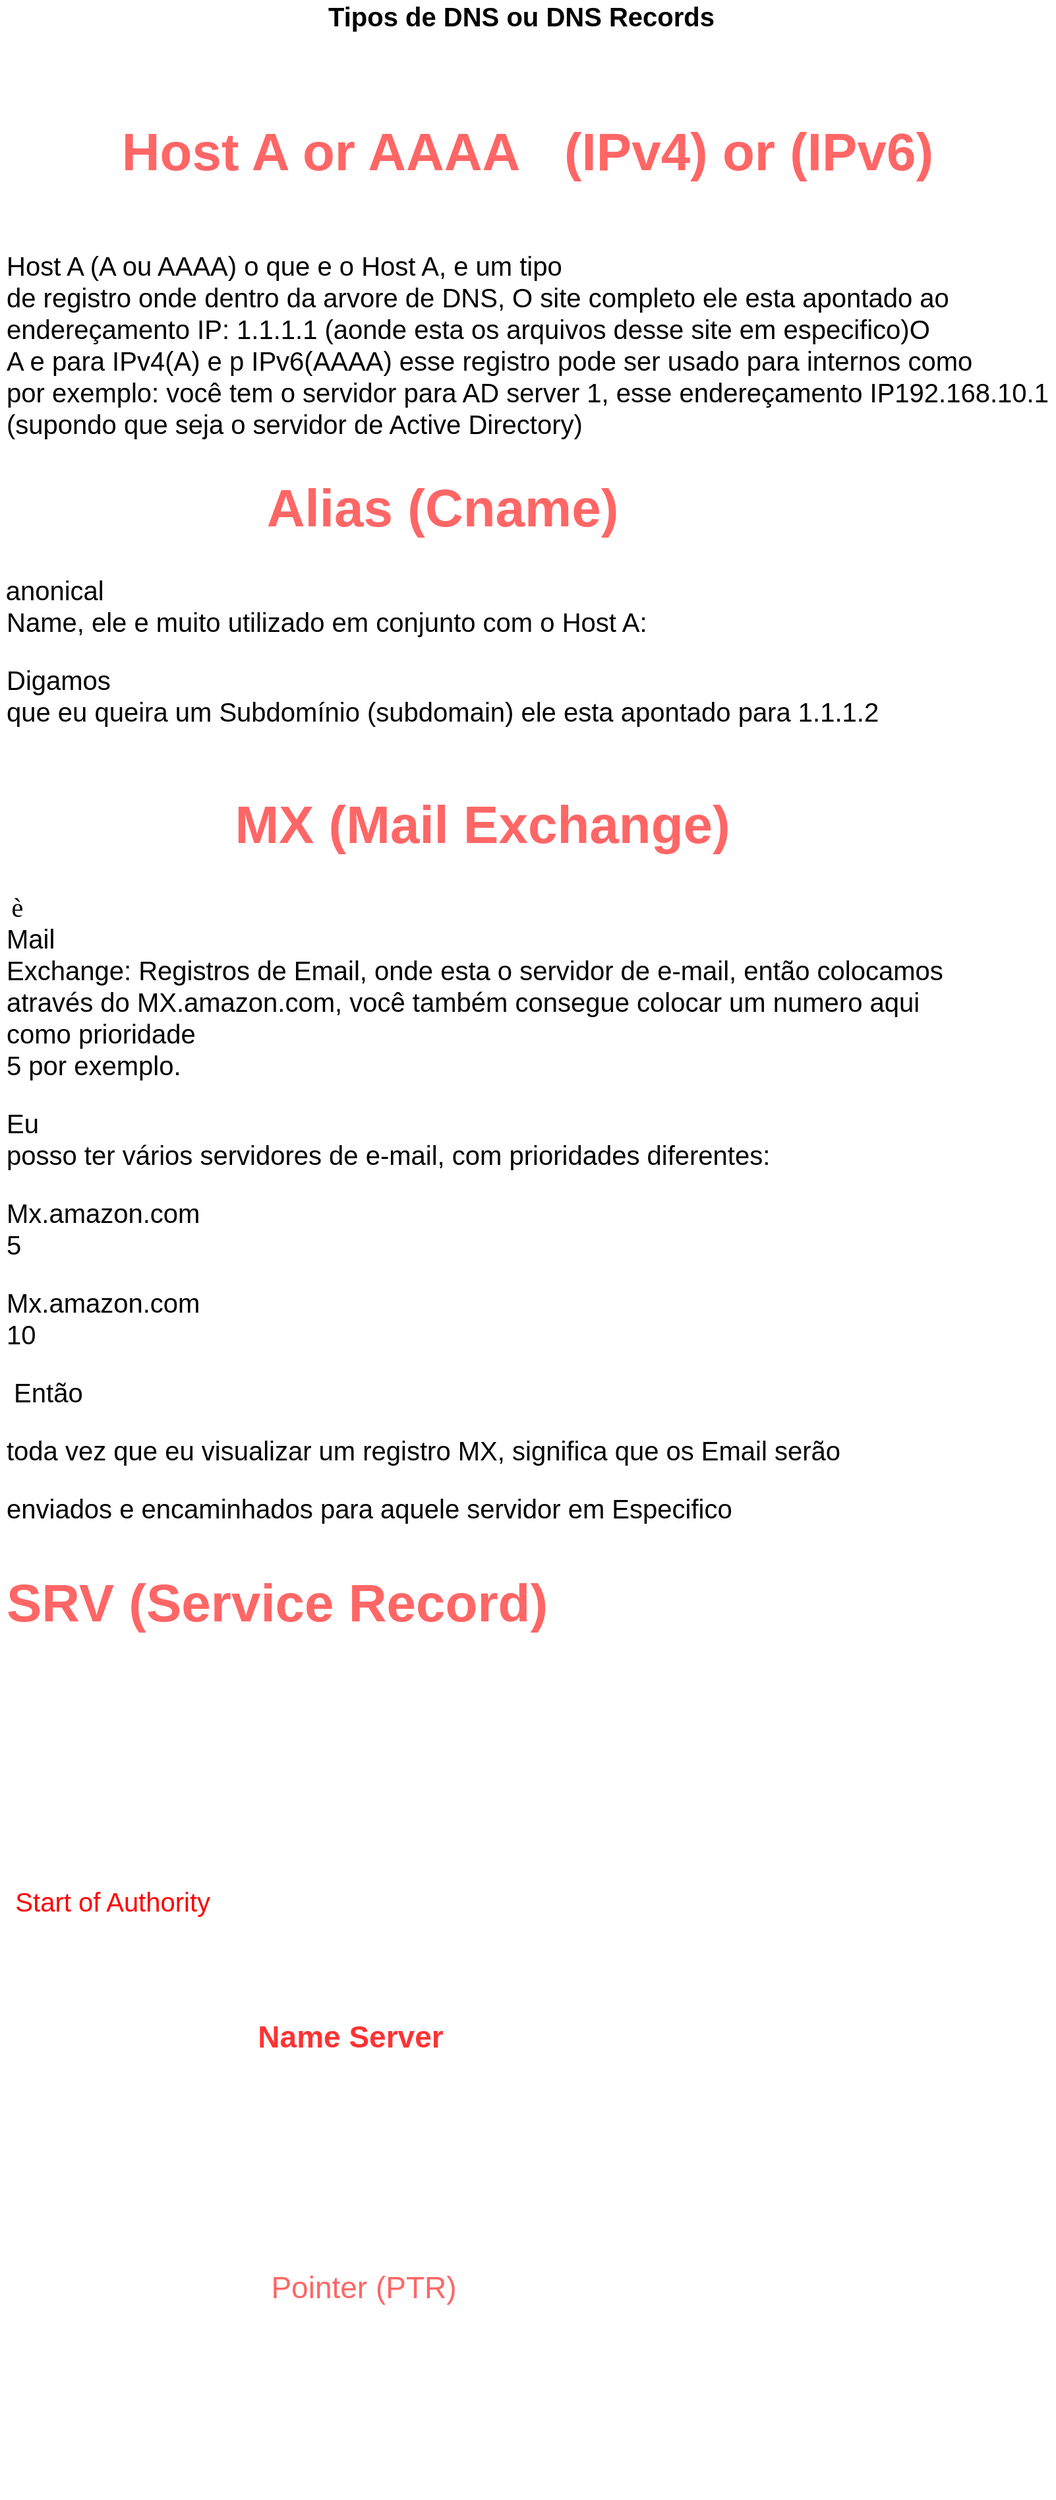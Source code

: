 <mxfile version="18.0.1" type="device"><diagram id="6b0dlCaT9v92-y_mg3CW" name="Types of DNS"><mxGraphModel dx="1422" dy="804" grid="1" gridSize="10" guides="1" tooltips="1" connect="1" arrows="1" fold="1" page="1" pageScale="1" pageWidth="100000" pageHeight="100000" math="0" shadow="0"><root><mxCell id="0"/><mxCell id="1" parent="0"/><mxCell id="qG7vrzwR6T1qFQMpfzXA-1" value="&lt;span style=&quot;font-size: 20px&quot;&gt;&lt;b&gt;Tipos de DNS ou DNS Records&lt;br&gt;&lt;br&gt;&lt;/b&gt;&lt;/span&gt;" style="text;html=1;align=center;verticalAlign=middle;resizable=0;points=[];autosize=1;strokeColor=none;fillColor=none;" parent="1" vertex="1"><mxGeometry x="730" y="20" width="310" height="40" as="geometry"/></mxCell><mxCell id="qG7vrzwR6T1qFQMpfzXA-3" value="&lt;h1 style=&quot;text-align: center&quot;&gt;&lt;font color=&quot;#ff6666&quot;&gt;Host A or AAAA&amp;nbsp; &amp;nbsp;(IPv4) or (IPv6)&lt;/font&gt;&lt;/h1&gt;&lt;div&gt;&lt;p class=&quot;MsoListParagraph&quot; style=&quot;text-indent: -18.0pt&quot;&gt;&lt;span style=&quot;font-family: &amp;#34;wingdings&amp;#34;&quot;&gt;è&lt;span style=&quot;font-stretch: normal ; font-size: 7pt ; line-height: normal ; font-family: &amp;#34;times new roman&amp;#34;&quot;&gt;&lt;br&gt;&lt;/span&gt;&lt;/span&gt;Host A (A ou AAAA) o que e o Host A, e um tipo&lt;br&gt;de registro onde dentro da arvore de DNS, O site completo ele esta apontado ao&lt;br&gt;endereçamento IP: 1.1.1.1 (aonde esta os arquivos desse site em especifico)&lt;span style=&quot;font-family: &amp;#34;arial&amp;#34; , sans-serif&quot;&gt;O&lt;br&gt;A e para IPv4(A) e p IPv6(AAAA) esse registro pode ser usado para internos como&lt;br&gt;por exemplo: você tem o servidor para AD server 1, esse endereçamento IP192.168.10.1&lt;br&gt;(supondo que seja o servidor de Active Directory)&lt;/span&gt;&lt;/p&gt;&lt;p class=&quot;MsoNormal&quot; style=&quot;margin-left: 18.0pt&quot;&gt;&lt;span style=&quot;font-family: &amp;#34;arial&amp;#34; , sans-serif&quot;&gt;&lt;/span&gt;&lt;/p&gt;&lt;p class=&quot;MsoListParagraph&quot; style=&quot;text-indent: -18.0pt&quot;&gt;&lt;span style=&quot;text-indent: -18pt&quot;&gt;&amp;nbsp;&lt;/span&gt;&lt;br&gt;&lt;/p&gt;&lt;p class=&quot;MsoListParagraph&quot; style=&quot;text-indent: -18.0pt&quot;&gt;&lt;br&gt;&lt;/p&gt;&lt;p class=&quot;MsoListParagraph&quot; style=&quot;text-indent: -18.0pt&quot;&gt;&lt;br&gt;&lt;/p&gt;&lt;p class=&quot;MsoListParagraph&quot; style=&quot;text-indent: -18.0pt&quot;&gt;&lt;br&gt;&lt;/p&gt;&lt;/div&gt;&lt;div&gt;&lt;br&gt;&lt;/div&gt;" style="text;html=1;strokeColor=none;fillColor=none;spacing=5;spacingTop=-20;whiteSpace=wrap;overflow=hidden;rounded=0;fontSize=20;" parent="1" vertex="1"><mxGeometry x="490" y="90" width="800" height="280" as="geometry"/></mxCell><mxCell id="qG7vrzwR6T1qFQMpfzXA-4" value="&lt;h1 style=&quot;text-align: center&quot;&gt;&lt;font color=&quot;#ff6666&quot;&gt;Alias (Cname)&lt;/font&gt;&lt;/h1&gt;&lt;div&gt;&lt;p class=&quot;MsoListParagraphCxSpFirst&quot; style=&quot;text-indent: -18.0pt&quot;&gt;&lt;span style=&quot;font-family: &amp;#34;wingdings&amp;#34;&quot;&gt;è&lt;/span&gt;&lt;span style=&quot;font-family: &amp;#34;arial&amp;#34; , sans-serif&quot;&gt;Canonical&lt;br&gt;Name, ele e muito utilizado em conjunto com o Host A:&lt;/span&gt;&lt;/p&gt;&lt;p class=&quot;MsoListParagraphCxSpLast&quot;&gt;&lt;span style=&quot;font-family: &amp;#34;arial&amp;#34; , sans-serif&quot;&gt;Digamos&lt;br&gt;que eu queira um Subdomínio (subdomain) ele esta apontado para 1.1.1.2&lt;/span&gt;&lt;/p&gt;&lt;p class=&quot;MsoListParagraphCxSpLast&quot;&gt;&lt;span style=&quot;font-family: &amp;#34;arial&amp;#34; , sans-serif&quot;&gt;&lt;br&gt;&lt;/span&gt;&lt;/p&gt;&lt;/div&gt;" style="text;html=1;strokeColor=none;fillColor=none;spacing=5;spacingTop=-20;whiteSpace=wrap;overflow=hidden;rounded=0;fontSize=20;" parent="1" vertex="1"><mxGeometry x="490" y="360" width="730" height="220" as="geometry"/></mxCell><mxCell id="qG7vrzwR6T1qFQMpfzXA-6" value="&lt;h1 style=&quot;text-align: center&quot;&gt;&lt;font color=&quot;#ff6666&quot;&gt;MX (Mail Exchange)&lt;/font&gt;&lt;/h1&gt;&lt;div&gt;&lt;p class=&quot;MsoListParagraphCxSpFirst&quot; style=&quot;text-indent: -18.0pt&quot;&gt;&amp;nbsp; &amp;nbsp; &amp;nbsp;&lt;span style=&quot;text-indent: -18pt ; font-family: &amp;#34;wingdings&amp;#34;&quot;&gt;è&lt;span style=&quot;font-stretch: normal ; font-size: 7pt ; line-height: normal ; font-family: &amp;#34;times new roman&amp;#34;&quot;&gt;&lt;br&gt;&lt;/span&gt;&lt;/span&gt;&lt;span style=&quot;text-indent: -18pt ; font-family: &amp;#34;arial&amp;#34; , sans-serif&quot;&gt;Mail&lt;br&gt;Exchange: Registros de Email, onde esta o servidor de e-mail, então colocamos&lt;br&gt;através do MX.amazon.com, você também consegue colocar um numero aqui como prioridade&lt;br&gt;5 por exemplo.&lt;/span&gt;&lt;/p&gt;&lt;p class=&quot;MsoListParagraphCxSpMiddle&quot;&gt;&lt;span style=&quot;font-family: &amp;#34;arial&amp;#34; , sans-serif&quot;&gt;Eu&lt;br&gt;posso ter vários servidores de e-mail, com prioridades diferentes:&lt;/span&gt;&lt;/p&gt;&lt;p class=&quot;MsoListParagraphCxSpMiddle&quot;&gt;&lt;span style=&quot;font-family: &amp;#34;arial&amp;#34; , sans-serif&quot;&gt;Mx.amazon.com&lt;br&gt;5&lt;/span&gt;&lt;/p&gt;&lt;p class=&quot;MsoListParagraphCxSpMiddle&quot;&gt;&lt;span style=&quot;font-family: &amp;#34;arial&amp;#34; , sans-serif&quot;&gt;Mx.amazon.com&lt;br&gt;10&lt;/span&gt;&lt;/p&gt;&lt;p class=&quot;MsoListParagraphCxSpMiddle&quot;&gt;&lt;span style=&quot;font-family: &amp;#34;arial&amp;#34; , sans-serif ; text-indent: -18pt&quot;&gt;&amp;nbsp;Então&lt;/span&gt;&lt;/p&gt;&lt;p class=&quot;MsoListParagraphCxSpMiddle&quot;&gt;&lt;span style=&quot;font-family: &amp;#34;arial&amp;#34; , sans-serif ; text-indent: -18pt&quot;&gt;toda vez que eu visualizar um registro MX, significa que os Email serão&lt;/span&gt;&lt;/p&gt;&lt;p class=&quot;MsoListParagraphCxSpMiddle&quot;&gt;&lt;span style=&quot;font-family: &amp;#34;arial&amp;#34; , sans-serif ; text-indent: -18pt&quot;&gt;enviados e encaminhados para aquele servidor em Especifico&lt;/span&gt;&lt;/p&gt;&lt;/div&gt;" style="text;html=1;strokeColor=none;fillColor=none;spacing=5;spacingTop=-20;whiteSpace=wrap;overflow=hidden;rounded=0;fontSize=20;" parent="1" vertex="1"><mxGeometry x="490" y="600" width="730" height="580" as="geometry"/></mxCell><mxCell id="qG7vrzwR6T1qFQMpfzXA-7" value="&lt;h1&gt;&lt;font color=&quot;#ff6666&quot;&gt;SRV (Service Record)&lt;/font&gt;&lt;/h1&gt;&lt;div&gt;&lt;p class=&quot;MsoListParagraphCxSpFirst&quot;&gt;&lt;span style=&quot;font-family:&amp;quot;Arial&amp;quot;,sans-serif&quot;&gt;Quando&lt;br&gt;você tem um SRV apontado para o endereçamento IP (SRV) ele indica qual o&lt;br&gt;serviço esta rodando: LDAP, ele informa também o que e o Target: Endereçamento&lt;br&gt;IP, informa a Port: 8080, e a Priority (prioridade) qual e a Menor (onde e o&lt;br&gt;primeiro a ser utilizado)&lt;/span&gt;&lt;/p&gt;&lt;p class=&quot;MsoListParagraphCxSpMiddle&quot;&gt;&lt;span style=&quot;font-family: Arial, sans-serif; background-color: initial;&quot;&gt;-&lt;/span&gt;&lt;span style=&quot;font-family: Arial, sans-serif; background-color: initial; color: red;&quot;&gt;Start of Authority &lt;/span&gt;&lt;span style=&quot;font-family: Arial, sans-serif; background-color: initial;&quot;&gt;(SOA) por Zona, normalmente ele e o&lt;/span&gt;&lt;br&gt;&lt;/p&gt;&lt;p class=&quot;MsoListParagraphCxSpLast&quot;&gt;&lt;span style=&quot;font-family:&amp;quot;Arial&amp;quot;,sans-serif&quot;&gt;Name Server (Primary Name Server)&lt;/span&gt;&lt;/p&gt;&lt;/div&gt;" style="text;html=1;strokeColor=none;fillColor=none;spacing=5;spacingTop=-20;whiteSpace=wrap;overflow=hidden;rounded=0;fontSize=20;fontColor=#FFFFFF;" parent="1" vertex="1"><mxGeometry x="490" y="1190" width="730" height="340" as="geometry"/></mxCell><mxCell id="04hJUovkMjoYwZ-S7VzD-1" value="&lt;h1 style=&quot;text-align: center;&quot;&gt;&lt;font color=&quot;#ff3333&quot; style=&quot;font-size: 23px;&quot;&gt;Name Server&lt;/font&gt;&lt;/h1&gt;&lt;p style=&quot;font-size: 18px;&quot;&gt;&lt;font color=&quot;#ffffff&quot; style=&quot;font-size: 18px;&quot;&gt;&lt;span style=&quot;font-family: Arial, sans-serif; background-color: initial;&quot;&gt;Nós&lt;br&gt;temos nada mais nada menos que as informações dos Records, e a melhor origem de&lt;br&gt;todas as informações que eles podem estar, basicamente ele armazena o Start of&lt;br&gt;Authority o (SOA)&lt;/span&gt;&lt;font style=&quot;font-size: 18px;&quot;&gt;.&lt;/font&gt;&lt;/font&gt;&lt;/p&gt;" style="text;html=1;strokeColor=none;fillColor=none;spacing=5;spacingTop=-20;whiteSpace=wrap;overflow=hidden;rounded=0;fontColor=#FF6666;" parent="1" vertex="1"><mxGeometry x="490" y="1540" width="530" height="190" as="geometry"/></mxCell><mxCell id="04hJUovkMjoYwZ-S7VzD-2" value="&lt;div style=&quot;text-align: center;&quot;&gt;&lt;span style=&quot;color: rgb(255, 102, 102); background-color: initial;&quot;&gt;Pointer (PTR)&lt;/span&gt;&lt;/div&gt;Ele basicamente faz o oposto que o Host A faz, para um registro de nome, ele dá o endereçamento IP, o Pointer pega o endereçamento IP (1.1.1.1) e converte para um domínio (name)" style="text;whiteSpace=wrap;html=1;fontSize=23;fontColor=#FFFFFF;" parent="1" vertex="1"><mxGeometry x="490" y="1730" width="550" height="180" as="geometry"/></mxCell></root></mxGraphModel></diagram></mxfile>